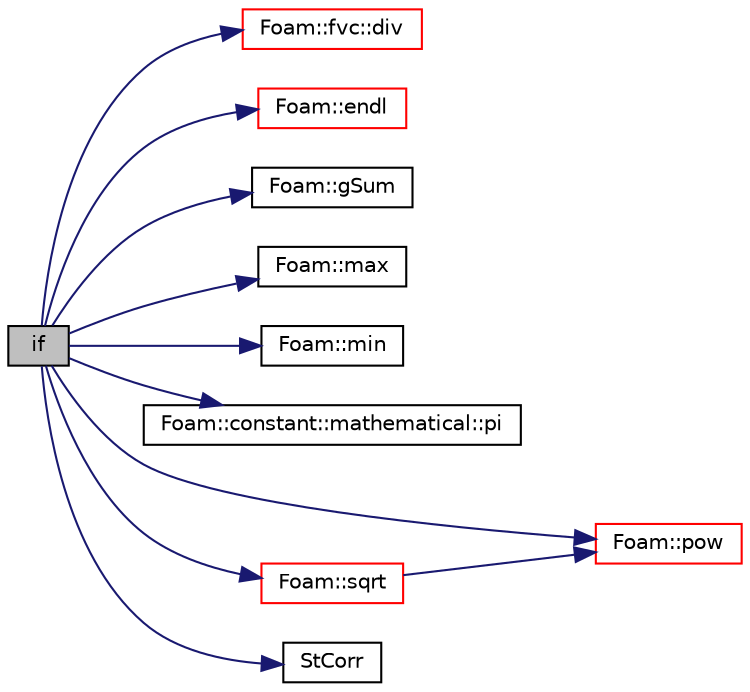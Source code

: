 digraph "if"
{
  bgcolor="transparent";
  edge [fontname="Helvetica",fontsize="10",labelfontname="Helvetica",labelfontsize="10"];
  node [fontname="Helvetica",fontsize="10",shape=record];
  rankdir="LR";
  Node3 [label="if",height=0.2,width=0.4,color="black", fillcolor="grey75", style="filled", fontcolor="black"];
  Node3 -> Node4 [color="midnightblue",fontsize="10",style="solid",fontname="Helvetica"];
  Node4 [label="Foam::fvc::div",height=0.2,width=0.4,color="red",URL="$a21861.html#a585533948ad80abfe589d920c641f251"];
  Node3 -> Node14 [color="midnightblue",fontsize="10",style="solid",fontname="Helvetica"];
  Node14 [label="Foam::endl",height=0.2,width=0.4,color="red",URL="$a21851.html#a2db8fe02a0d3909e9351bb4275b23ce4",tooltip="Add newline and flush stream. "];
  Node3 -> Node301 [color="midnightblue",fontsize="10",style="solid",fontname="Helvetica"];
  Node301 [label="Foam::gSum",height=0.2,width=0.4,color="black",URL="$a21851.html#a11b1ebb4c53ad062332767d75ca96328"];
  Node3 -> Node214 [color="midnightblue",fontsize="10",style="solid",fontname="Helvetica"];
  Node214 [label="Foam::max",height=0.2,width=0.4,color="black",URL="$a21851.html#ac993e906cf2774ae77e666bc24e81733"];
  Node3 -> Node215 [color="midnightblue",fontsize="10",style="solid",fontname="Helvetica"];
  Node215 [label="Foam::min",height=0.2,width=0.4,color="black",URL="$a21851.html#a253e112ad2d56d96230ff39ea7f442dc"];
  Node3 -> Node76 [color="midnightblue",fontsize="10",style="solid",fontname="Helvetica"];
  Node76 [label="Foam::constant::mathematical::pi",height=0.2,width=0.4,color="black",URL="$a21892.html#a731b8788a4c01586c35266c7ca4fed04"];
  Node3 -> Node37 [color="midnightblue",fontsize="10",style="solid",fontname="Helvetica"];
  Node37 [label="Foam::pow",height=0.2,width=0.4,color="red",URL="$a21851.html#a7500c8e9d27a442adc75e287de074c7c"];
  Node3 -> Node302 [color="midnightblue",fontsize="10",style="solid",fontname="Helvetica"];
  Node302 [label="Foam::sqrt",height=0.2,width=0.4,color="red",URL="$a21851.html#a8616bd62eebf2342a80222fecb1bda71"];
  Node302 -> Node37 [color="midnightblue",fontsize="10",style="solid",fontname="Helvetica"];
  Node3 -> Node303 [color="midnightblue",fontsize="10",style="solid",fontname="Helvetica"];
  Node303 [label="StCorr",height=0.2,width=0.4,color="black",URL="$a01112.html#a2345b7d151d438a7923445f8b895881a"];
}
